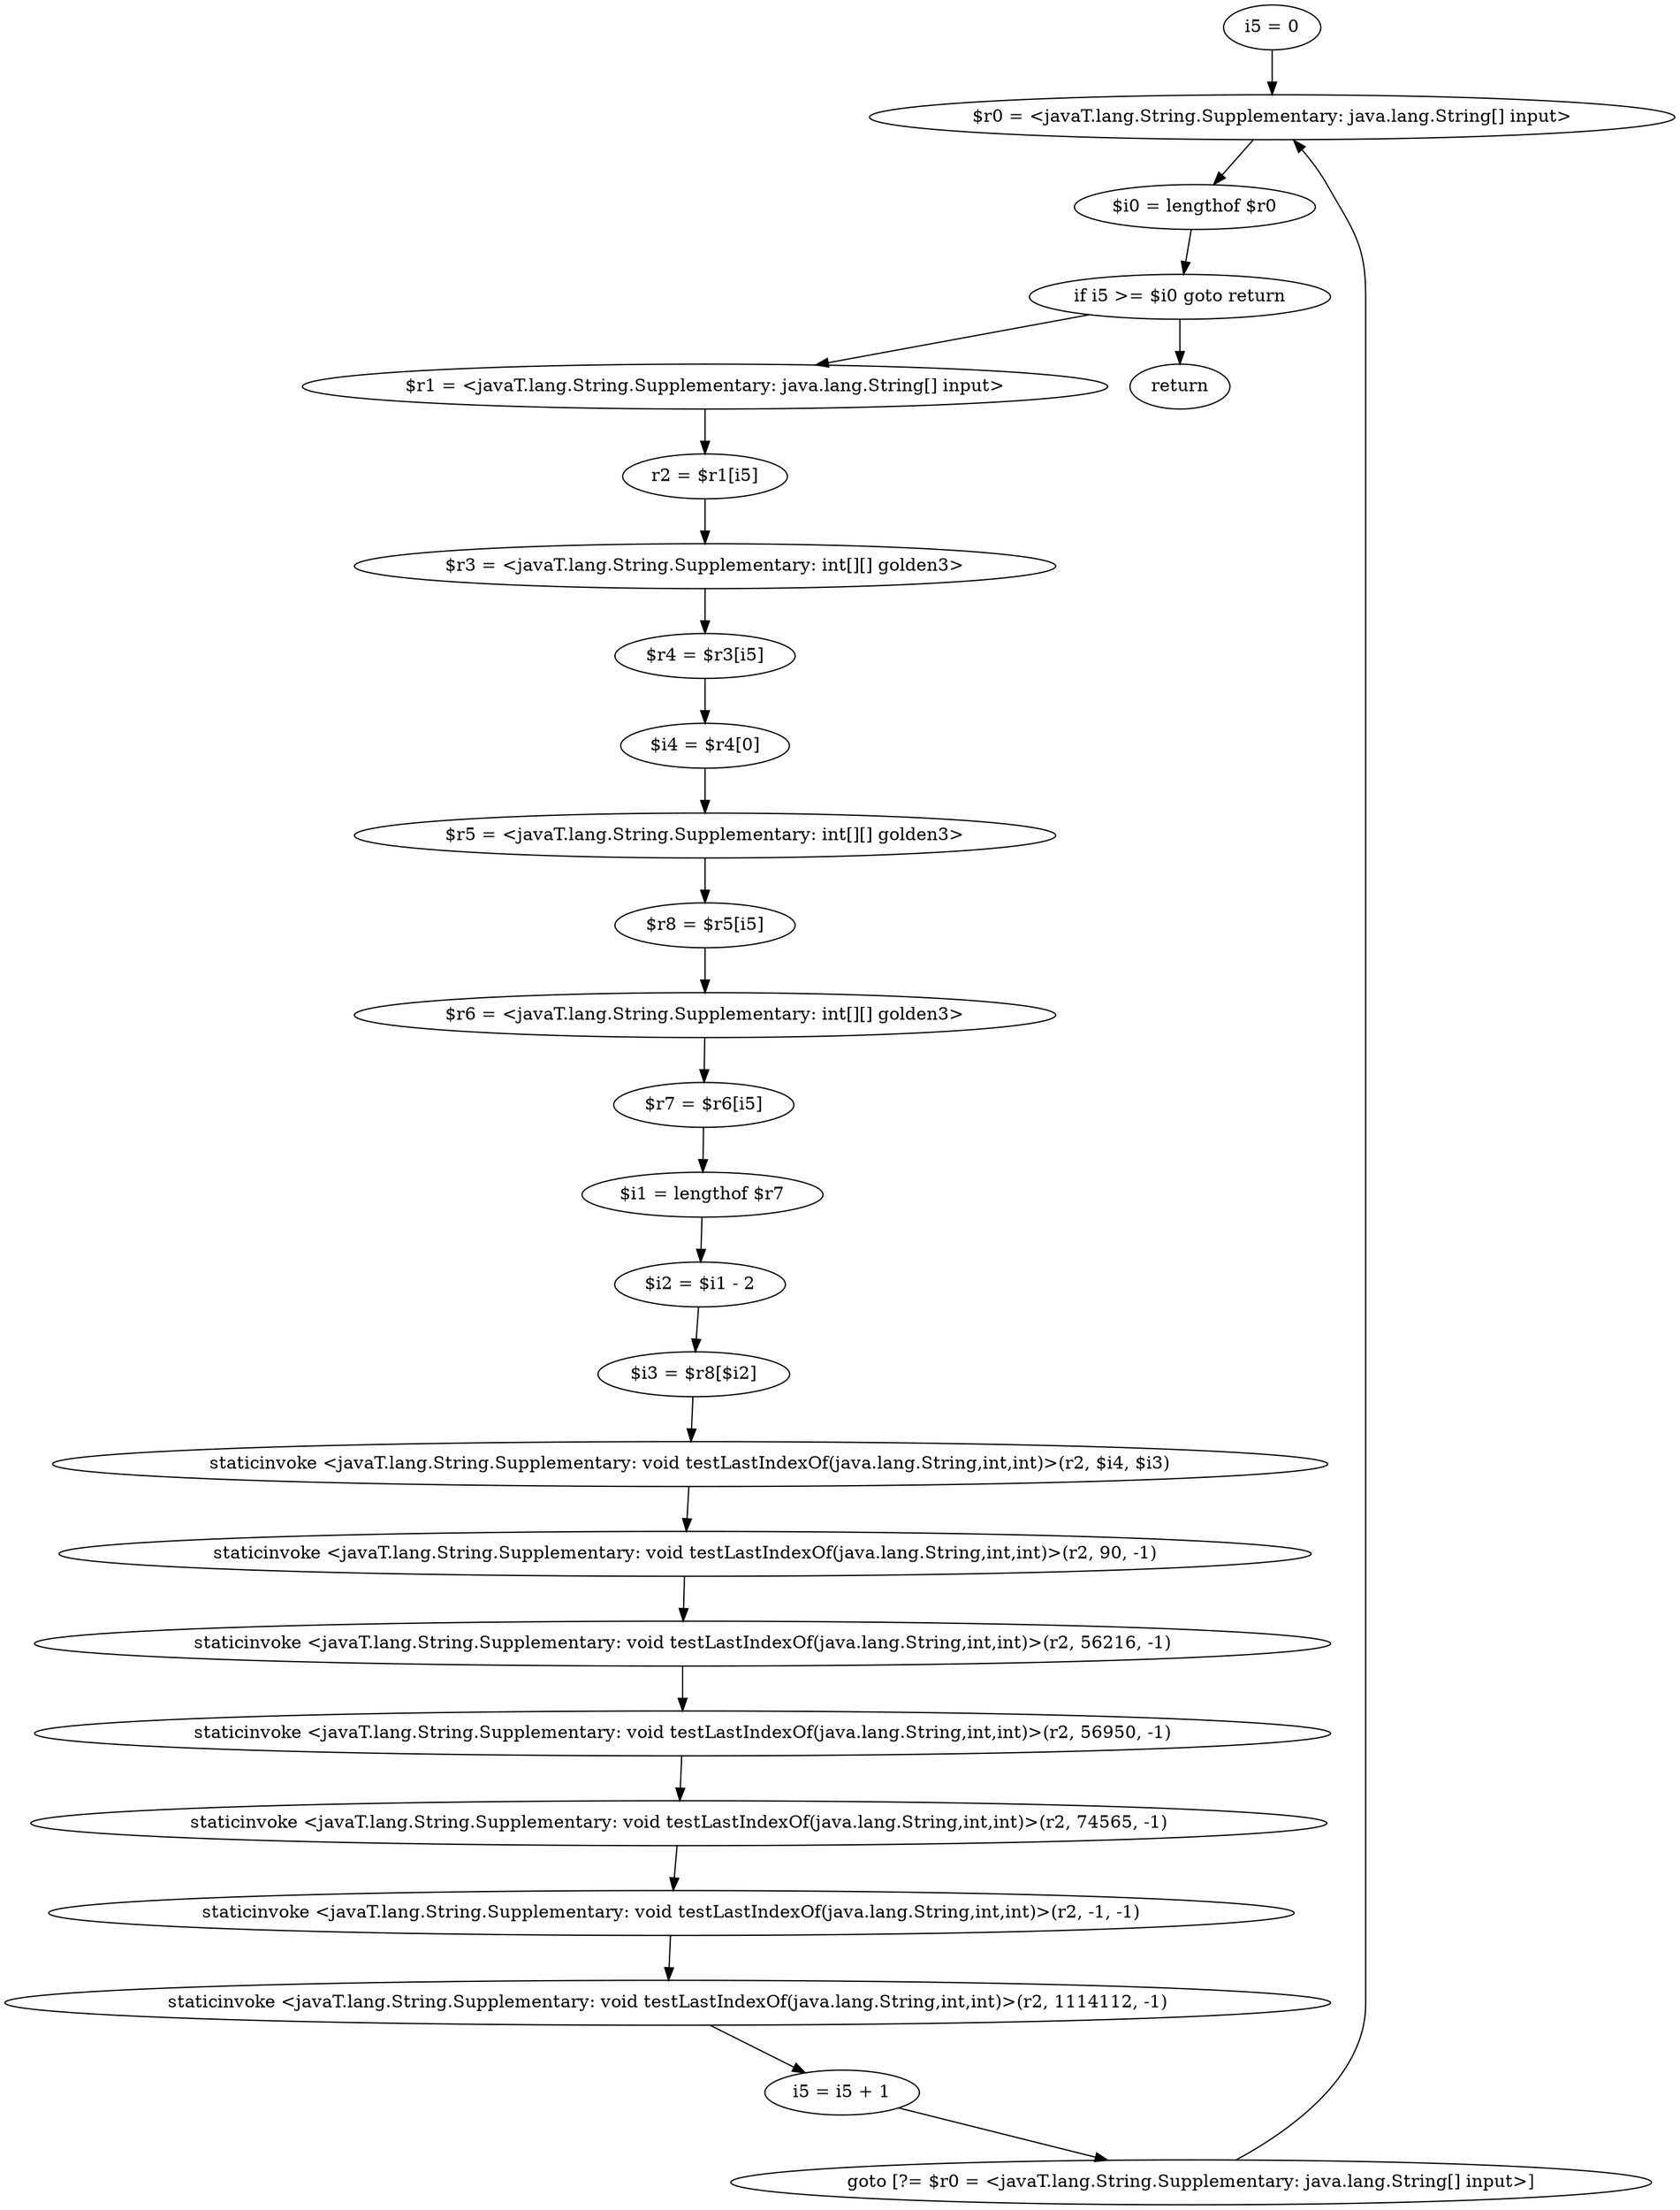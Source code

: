 digraph "unitGraph" {
    "i5 = 0"
    "$r0 = <javaT.lang.String.Supplementary: java.lang.String[] input>"
    "$i0 = lengthof $r0"
    "if i5 >= $i0 goto return"
    "$r1 = <javaT.lang.String.Supplementary: java.lang.String[] input>"
    "r2 = $r1[i5]"
    "$r3 = <javaT.lang.String.Supplementary: int[][] golden3>"
    "$r4 = $r3[i5]"
    "$i4 = $r4[0]"
    "$r5 = <javaT.lang.String.Supplementary: int[][] golden3>"
    "$r8 = $r5[i5]"
    "$r6 = <javaT.lang.String.Supplementary: int[][] golden3>"
    "$r7 = $r6[i5]"
    "$i1 = lengthof $r7"
    "$i2 = $i1 - 2"
    "$i3 = $r8[$i2]"
    "staticinvoke <javaT.lang.String.Supplementary: void testLastIndexOf(java.lang.String,int,int)>(r2, $i4, $i3)"
    "staticinvoke <javaT.lang.String.Supplementary: void testLastIndexOf(java.lang.String,int,int)>(r2, 90, -1)"
    "staticinvoke <javaT.lang.String.Supplementary: void testLastIndexOf(java.lang.String,int,int)>(r2, 56216, -1)"
    "staticinvoke <javaT.lang.String.Supplementary: void testLastIndexOf(java.lang.String,int,int)>(r2, 56950, -1)"
    "staticinvoke <javaT.lang.String.Supplementary: void testLastIndexOf(java.lang.String,int,int)>(r2, 74565, -1)"
    "staticinvoke <javaT.lang.String.Supplementary: void testLastIndexOf(java.lang.String,int,int)>(r2, -1, -1)"
    "staticinvoke <javaT.lang.String.Supplementary: void testLastIndexOf(java.lang.String,int,int)>(r2, 1114112, -1)"
    "i5 = i5 + 1"
    "goto [?= $r0 = <javaT.lang.String.Supplementary: java.lang.String[] input>]"
    "return"
    "i5 = 0"->"$r0 = <javaT.lang.String.Supplementary: java.lang.String[] input>";
    "$r0 = <javaT.lang.String.Supplementary: java.lang.String[] input>"->"$i0 = lengthof $r0";
    "$i0 = lengthof $r0"->"if i5 >= $i0 goto return";
    "if i5 >= $i0 goto return"->"$r1 = <javaT.lang.String.Supplementary: java.lang.String[] input>";
    "if i5 >= $i0 goto return"->"return";
    "$r1 = <javaT.lang.String.Supplementary: java.lang.String[] input>"->"r2 = $r1[i5]";
    "r2 = $r1[i5]"->"$r3 = <javaT.lang.String.Supplementary: int[][] golden3>";
    "$r3 = <javaT.lang.String.Supplementary: int[][] golden3>"->"$r4 = $r3[i5]";
    "$r4 = $r3[i5]"->"$i4 = $r4[0]";
    "$i4 = $r4[0]"->"$r5 = <javaT.lang.String.Supplementary: int[][] golden3>";
    "$r5 = <javaT.lang.String.Supplementary: int[][] golden3>"->"$r8 = $r5[i5]";
    "$r8 = $r5[i5]"->"$r6 = <javaT.lang.String.Supplementary: int[][] golden3>";
    "$r6 = <javaT.lang.String.Supplementary: int[][] golden3>"->"$r7 = $r6[i5]";
    "$r7 = $r6[i5]"->"$i1 = lengthof $r7";
    "$i1 = lengthof $r7"->"$i2 = $i1 - 2";
    "$i2 = $i1 - 2"->"$i3 = $r8[$i2]";
    "$i3 = $r8[$i2]"->"staticinvoke <javaT.lang.String.Supplementary: void testLastIndexOf(java.lang.String,int,int)>(r2, $i4, $i3)";
    "staticinvoke <javaT.lang.String.Supplementary: void testLastIndexOf(java.lang.String,int,int)>(r2, $i4, $i3)"->"staticinvoke <javaT.lang.String.Supplementary: void testLastIndexOf(java.lang.String,int,int)>(r2, 90, -1)";
    "staticinvoke <javaT.lang.String.Supplementary: void testLastIndexOf(java.lang.String,int,int)>(r2, 90, -1)"->"staticinvoke <javaT.lang.String.Supplementary: void testLastIndexOf(java.lang.String,int,int)>(r2, 56216, -1)";
    "staticinvoke <javaT.lang.String.Supplementary: void testLastIndexOf(java.lang.String,int,int)>(r2, 56216, -1)"->"staticinvoke <javaT.lang.String.Supplementary: void testLastIndexOf(java.lang.String,int,int)>(r2, 56950, -1)";
    "staticinvoke <javaT.lang.String.Supplementary: void testLastIndexOf(java.lang.String,int,int)>(r2, 56950, -1)"->"staticinvoke <javaT.lang.String.Supplementary: void testLastIndexOf(java.lang.String,int,int)>(r2, 74565, -1)";
    "staticinvoke <javaT.lang.String.Supplementary: void testLastIndexOf(java.lang.String,int,int)>(r2, 74565, -1)"->"staticinvoke <javaT.lang.String.Supplementary: void testLastIndexOf(java.lang.String,int,int)>(r2, -1, -1)";
    "staticinvoke <javaT.lang.String.Supplementary: void testLastIndexOf(java.lang.String,int,int)>(r2, -1, -1)"->"staticinvoke <javaT.lang.String.Supplementary: void testLastIndexOf(java.lang.String,int,int)>(r2, 1114112, -1)";
    "staticinvoke <javaT.lang.String.Supplementary: void testLastIndexOf(java.lang.String,int,int)>(r2, 1114112, -1)"->"i5 = i5 + 1";
    "i5 = i5 + 1"->"goto [?= $r0 = <javaT.lang.String.Supplementary: java.lang.String[] input>]";
    "goto [?= $r0 = <javaT.lang.String.Supplementary: java.lang.String[] input>]"->"$r0 = <javaT.lang.String.Supplementary: java.lang.String[] input>";
}
